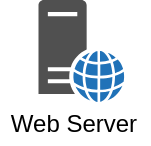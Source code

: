 <mxfile version="14.6.13" type="device"><diagram id="gETjxdozv2ldsEtBpIRx" name="Seite-1"><mxGraphModel dx="1086" dy="966" grid="1" gridSize="10" guides="1" tooltips="1" connect="1" arrows="1" fold="1" page="1" pageScale="1" pageWidth="827" pageHeight="1169" math="0" shadow="0"><root><mxCell id="0"/><mxCell id="1" parent="0"/><mxCell id="Em3t6GcBpOqu5v7NmOH8-1" value="" style="group" vertex="1" connectable="0" parent="1"><mxGeometry x="40" y="40" width="74.25" height="72" as="geometry"/></mxCell><mxCell id="Em3t6GcBpOqu5v7NmOH8-2" value="Web Server" style="text;html=1;strokeColor=none;fillColor=none;align=center;verticalAlign=middle;whiteSpace=wrap;rounded=0;" vertex="1" parent="Em3t6GcBpOqu5v7NmOH8-1"><mxGeometry y="52" width="74.25" height="20" as="geometry"/></mxCell><mxCell id="Em3t6GcBpOqu5v7NmOH8-3" value="" style="pointerEvents=1;shadow=0;dashed=0;html=1;strokeColor=none;fillColor=#505050;labelPosition=center;verticalLabelPosition=bottom;verticalAlign=top;outlineConnect=0;align=center;shape=mxgraph.office.servers.web_server_blue;aspect=fixed;" vertex="1" parent="Em3t6GcBpOqu5v7NmOH8-1"><mxGeometry x="19.25" width="42.96" height="51" as="geometry"/></mxCell></root></mxGraphModel></diagram></mxfile>
